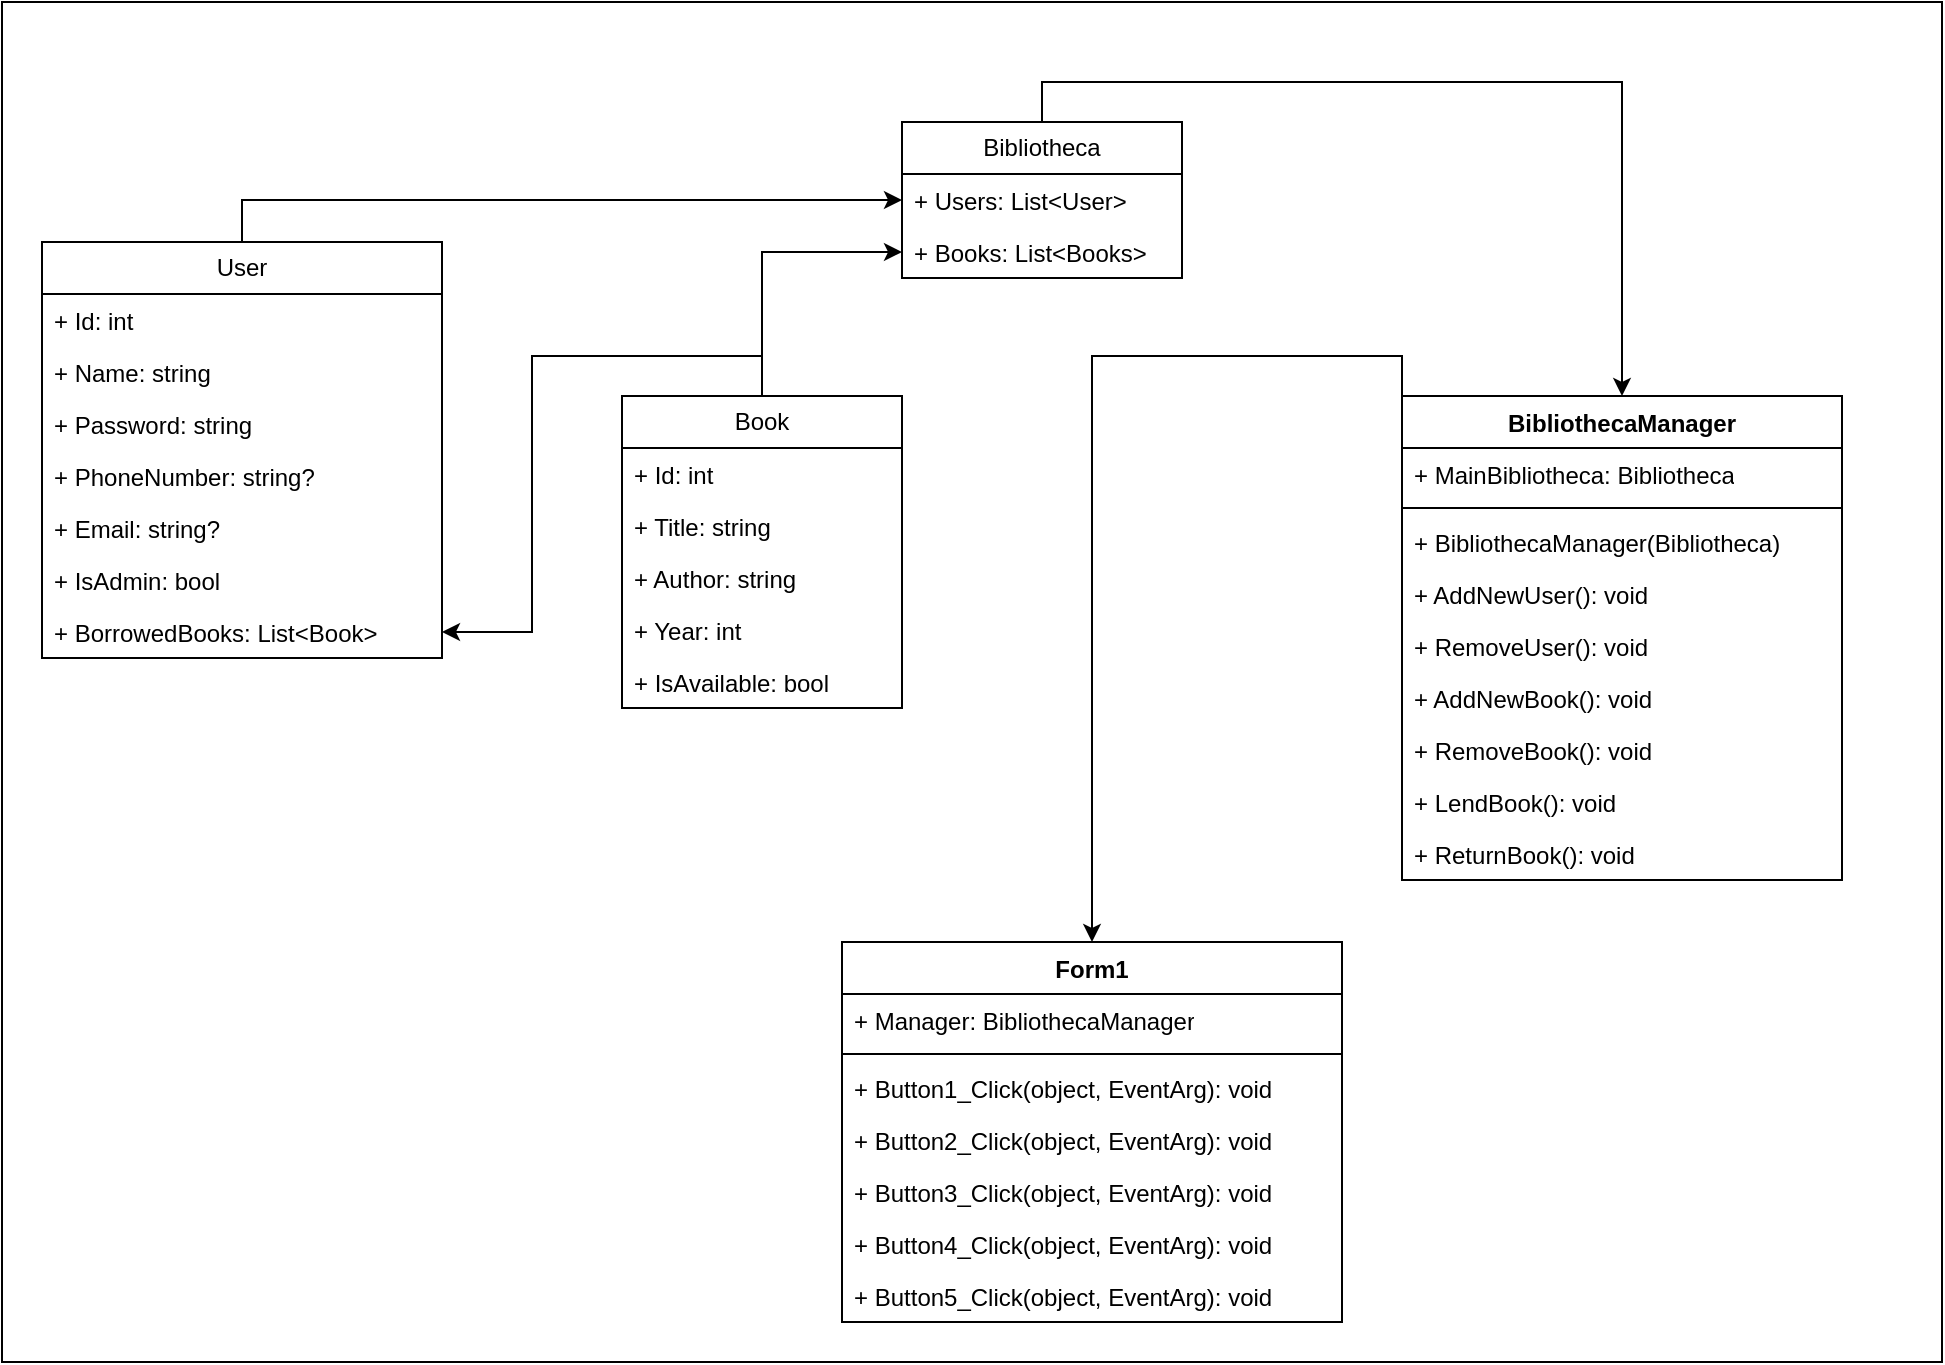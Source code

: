 <mxfile version="26.1.1">
  <diagram name="Page-1" id="UCFofLgW9DymGZLk6CIj">
    <mxGraphModel dx="1235" dy="665" grid="1" gridSize="10" guides="1" tooltips="1" connect="1" arrows="1" fold="1" page="1" pageScale="1" pageWidth="1169" pageHeight="826" math="0" shadow="0">
      <root>
        <mxCell id="0" />
        <mxCell id="1" parent="0" />
        <mxCell id="73ZCK1ZTorQY6tXTH6P5-40" value="" style="rounded=0;whiteSpace=wrap;html=1;" vertex="1" parent="1">
          <mxGeometry x="40" y="60" width="970" height="680" as="geometry" />
        </mxCell>
        <mxCell id="73ZCK1ZTorQY6tXTH6P5-38" style="edgeStyle=orthogonalEdgeStyle;rounded=0;orthogonalLoop=1;jettySize=auto;html=1;exitX=0.5;exitY=0;exitDx=0;exitDy=0;entryX=0;entryY=0.5;entryDx=0;entryDy=0;" edge="1" parent="1" source="73ZCK1ZTorQY6tXTH6P5-1" target="73ZCK1ZTorQY6tXTH6P5-22">
          <mxGeometry relative="1" as="geometry" />
        </mxCell>
        <mxCell id="73ZCK1ZTorQY6tXTH6P5-1" value="User" style="swimlane;fontStyle=0;childLayout=stackLayout;horizontal=1;startSize=26;fillColor=none;horizontalStack=0;resizeParent=1;resizeParentMax=0;resizeLast=0;collapsible=1;marginBottom=0;whiteSpace=wrap;html=1;" vertex="1" parent="1">
          <mxGeometry x="60" y="180" width="200" height="208" as="geometry" />
        </mxCell>
        <mxCell id="73ZCK1ZTorQY6tXTH6P5-9" value="+ Id: int" style="text;strokeColor=none;fillColor=none;align=left;verticalAlign=top;spacingLeft=4;spacingRight=4;overflow=hidden;rotatable=0;points=[[0,0.5],[1,0.5]];portConstraint=eastwest;whiteSpace=wrap;html=1;" vertex="1" parent="73ZCK1ZTorQY6tXTH6P5-1">
          <mxGeometry y="26" width="200" height="26" as="geometry" />
        </mxCell>
        <mxCell id="73ZCK1ZTorQY6tXTH6P5-2" value="+ Name: string" style="text;strokeColor=none;fillColor=none;align=left;verticalAlign=top;spacingLeft=4;spacingRight=4;overflow=hidden;rotatable=0;points=[[0,0.5],[1,0.5]];portConstraint=eastwest;whiteSpace=wrap;html=1;" vertex="1" parent="73ZCK1ZTorQY6tXTH6P5-1">
          <mxGeometry y="52" width="200" height="26" as="geometry" />
        </mxCell>
        <mxCell id="73ZCK1ZTorQY6tXTH6P5-3" value="+ Password: string" style="text;strokeColor=none;fillColor=none;align=left;verticalAlign=top;spacingLeft=4;spacingRight=4;overflow=hidden;rotatable=0;points=[[0,0.5],[1,0.5]];portConstraint=eastwest;whiteSpace=wrap;html=1;" vertex="1" parent="73ZCK1ZTorQY6tXTH6P5-1">
          <mxGeometry y="78" width="200" height="26" as="geometry" />
        </mxCell>
        <mxCell id="73ZCK1ZTorQY6tXTH6P5-4" value="+ PhoneNumber: string?" style="text;strokeColor=none;fillColor=none;align=left;verticalAlign=top;spacingLeft=4;spacingRight=4;overflow=hidden;rotatable=0;points=[[0,0.5],[1,0.5]];portConstraint=eastwest;whiteSpace=wrap;html=1;" vertex="1" parent="73ZCK1ZTorQY6tXTH6P5-1">
          <mxGeometry y="104" width="200" height="26" as="geometry" />
        </mxCell>
        <mxCell id="73ZCK1ZTorQY6tXTH6P5-11" value="+ Email: string?" style="text;strokeColor=none;fillColor=none;align=left;verticalAlign=top;spacingLeft=4;spacingRight=4;overflow=hidden;rotatable=0;points=[[0,0.5],[1,0.5]];portConstraint=eastwest;whiteSpace=wrap;html=1;" vertex="1" parent="73ZCK1ZTorQY6tXTH6P5-1">
          <mxGeometry y="130" width="200" height="26" as="geometry" />
        </mxCell>
        <mxCell id="73ZCK1ZTorQY6tXTH6P5-10" value="+ IsAdmin: bool" style="text;strokeColor=none;fillColor=none;align=left;verticalAlign=top;spacingLeft=4;spacingRight=4;overflow=hidden;rotatable=0;points=[[0,0.5],[1,0.5]];portConstraint=eastwest;whiteSpace=wrap;html=1;" vertex="1" parent="73ZCK1ZTorQY6tXTH6P5-1">
          <mxGeometry y="156" width="200" height="26" as="geometry" />
        </mxCell>
        <mxCell id="73ZCK1ZTorQY6tXTH6P5-12" value="+ BorrowedBooks: List&amp;lt;Book&amp;gt;" style="text;strokeColor=none;fillColor=none;align=left;verticalAlign=top;spacingLeft=4;spacingRight=4;overflow=hidden;rotatable=0;points=[[0,0.5],[1,0.5]];portConstraint=eastwest;whiteSpace=wrap;html=1;" vertex="1" parent="73ZCK1ZTorQY6tXTH6P5-1">
          <mxGeometry y="182" width="200" height="26" as="geometry" />
        </mxCell>
        <mxCell id="73ZCK1ZTorQY6tXTH6P5-35" style="edgeStyle=orthogonalEdgeStyle;rounded=0;orthogonalLoop=1;jettySize=auto;html=1;exitX=0.5;exitY=0;exitDx=0;exitDy=0;entryX=1;entryY=0.5;entryDx=0;entryDy=0;" edge="1" parent="1" source="73ZCK1ZTorQY6tXTH6P5-14" target="73ZCK1ZTorQY6tXTH6P5-12">
          <mxGeometry relative="1" as="geometry" />
        </mxCell>
        <mxCell id="73ZCK1ZTorQY6tXTH6P5-36" style="edgeStyle=orthogonalEdgeStyle;rounded=0;orthogonalLoop=1;jettySize=auto;html=1;exitX=0.5;exitY=0;exitDx=0;exitDy=0;entryX=0;entryY=0.5;entryDx=0;entryDy=0;" edge="1" parent="1" source="73ZCK1ZTorQY6tXTH6P5-14" target="73ZCK1ZTorQY6tXTH6P5-23">
          <mxGeometry relative="1" as="geometry" />
        </mxCell>
        <mxCell id="73ZCK1ZTorQY6tXTH6P5-14" value="Book" style="swimlane;fontStyle=0;childLayout=stackLayout;horizontal=1;startSize=26;fillColor=none;horizontalStack=0;resizeParent=1;resizeParentMax=0;resizeLast=0;collapsible=1;marginBottom=0;whiteSpace=wrap;html=1;" vertex="1" parent="1">
          <mxGeometry x="350" y="257" width="140" height="156" as="geometry">
            <mxRectangle x="440" y="194" width="70" height="30" as="alternateBounds" />
          </mxGeometry>
        </mxCell>
        <mxCell id="73ZCK1ZTorQY6tXTH6P5-15" value="+ Id: int" style="text;strokeColor=none;fillColor=none;align=left;verticalAlign=top;spacingLeft=4;spacingRight=4;overflow=hidden;rotatable=0;points=[[0,0.5],[1,0.5]];portConstraint=eastwest;whiteSpace=wrap;html=1;" vertex="1" parent="73ZCK1ZTorQY6tXTH6P5-14">
          <mxGeometry y="26" width="140" height="26" as="geometry" />
        </mxCell>
        <mxCell id="73ZCK1ZTorQY6tXTH6P5-16" value="+ Title: string" style="text;strokeColor=none;fillColor=none;align=left;verticalAlign=top;spacingLeft=4;spacingRight=4;overflow=hidden;rotatable=0;points=[[0,0.5],[1,0.5]];portConstraint=eastwest;whiteSpace=wrap;html=1;" vertex="1" parent="73ZCK1ZTorQY6tXTH6P5-14">
          <mxGeometry y="52" width="140" height="26" as="geometry" />
        </mxCell>
        <mxCell id="73ZCK1ZTorQY6tXTH6P5-17" value="+ Author: string" style="text;strokeColor=none;fillColor=none;align=left;verticalAlign=top;spacingLeft=4;spacingRight=4;overflow=hidden;rotatable=0;points=[[0,0.5],[1,0.5]];portConstraint=eastwest;whiteSpace=wrap;html=1;" vertex="1" parent="73ZCK1ZTorQY6tXTH6P5-14">
          <mxGeometry y="78" width="140" height="26" as="geometry" />
        </mxCell>
        <mxCell id="73ZCK1ZTorQY6tXTH6P5-18" value="+ Year: int" style="text;strokeColor=none;fillColor=none;align=left;verticalAlign=top;spacingLeft=4;spacingRight=4;overflow=hidden;rotatable=0;points=[[0,0.5],[1,0.5]];portConstraint=eastwest;whiteSpace=wrap;html=1;" vertex="1" parent="73ZCK1ZTorQY6tXTH6P5-14">
          <mxGeometry y="104" width="140" height="26" as="geometry" />
        </mxCell>
        <mxCell id="73ZCK1ZTorQY6tXTH6P5-19" value="+ IsAvailable: bool" style="text;strokeColor=none;fillColor=none;align=left;verticalAlign=top;spacingLeft=4;spacingRight=4;overflow=hidden;rotatable=0;points=[[0,0.5],[1,0.5]];portConstraint=eastwest;whiteSpace=wrap;html=1;" vertex="1" parent="73ZCK1ZTorQY6tXTH6P5-14">
          <mxGeometry y="130" width="140" height="26" as="geometry" />
        </mxCell>
        <mxCell id="73ZCK1ZTorQY6tXTH6P5-39" style="edgeStyle=orthogonalEdgeStyle;rounded=0;orthogonalLoop=1;jettySize=auto;html=1;exitX=0.5;exitY=0;exitDx=0;exitDy=0;entryX=0.5;entryY=0;entryDx=0;entryDy=0;" edge="1" parent="1" source="73ZCK1ZTorQY6tXTH6P5-21" target="73ZCK1ZTorQY6tXTH6P5-25">
          <mxGeometry relative="1" as="geometry" />
        </mxCell>
        <mxCell id="73ZCK1ZTorQY6tXTH6P5-21" value="Bibliotheca" style="swimlane;fontStyle=0;childLayout=stackLayout;horizontal=1;startSize=26;fillColor=none;horizontalStack=0;resizeParent=1;resizeParentMax=0;resizeLast=0;collapsible=1;marginBottom=0;whiteSpace=wrap;html=1;" vertex="1" parent="1">
          <mxGeometry x="490" y="120" width="140" height="78" as="geometry" />
        </mxCell>
        <mxCell id="73ZCK1ZTorQY6tXTH6P5-22" value="+ Users: List&amp;lt;User&amp;gt;" style="text;strokeColor=none;fillColor=none;align=left;verticalAlign=top;spacingLeft=4;spacingRight=4;overflow=hidden;rotatable=0;points=[[0,0.5],[1,0.5]];portConstraint=eastwest;whiteSpace=wrap;html=1;" vertex="1" parent="73ZCK1ZTorQY6tXTH6P5-21">
          <mxGeometry y="26" width="140" height="26" as="geometry" />
        </mxCell>
        <mxCell id="73ZCK1ZTorQY6tXTH6P5-23" value="+ Books: List&amp;lt;Books&amp;gt;" style="text;strokeColor=none;fillColor=none;align=left;verticalAlign=top;spacingLeft=4;spacingRight=4;overflow=hidden;rotatable=0;points=[[0,0.5],[1,0.5]];portConstraint=eastwest;whiteSpace=wrap;html=1;" vertex="1" parent="73ZCK1ZTorQY6tXTH6P5-21">
          <mxGeometry y="52" width="140" height="26" as="geometry" />
        </mxCell>
        <mxCell id="73ZCK1ZTorQY6tXTH6P5-55" style="edgeStyle=orthogonalEdgeStyle;rounded=0;orthogonalLoop=1;jettySize=auto;html=1;exitX=0;exitY=0;exitDx=0;exitDy=0;entryX=0.5;entryY=0;entryDx=0;entryDy=0;" edge="1" parent="1" source="73ZCK1ZTorQY6tXTH6P5-25" target="73ZCK1ZTorQY6tXTH6P5-46">
          <mxGeometry relative="1" as="geometry" />
        </mxCell>
        <mxCell id="73ZCK1ZTorQY6tXTH6P5-25" value="BibliothecaManager" style="swimlane;fontStyle=1;align=center;verticalAlign=top;childLayout=stackLayout;horizontal=1;startSize=26;horizontalStack=0;resizeParent=1;resizeParentMax=0;resizeLast=0;collapsible=1;marginBottom=0;whiteSpace=wrap;html=1;" vertex="1" parent="1">
          <mxGeometry x="740" y="257" width="220" height="242" as="geometry" />
        </mxCell>
        <mxCell id="73ZCK1ZTorQY6tXTH6P5-26" value="+ MainBibliotheca:&amp;nbsp;Bibliotheca" style="text;strokeColor=none;fillColor=none;align=left;verticalAlign=top;spacingLeft=4;spacingRight=4;overflow=hidden;rotatable=0;points=[[0,0.5],[1,0.5]];portConstraint=eastwest;whiteSpace=wrap;html=1;" vertex="1" parent="73ZCK1ZTorQY6tXTH6P5-25">
          <mxGeometry y="26" width="220" height="26" as="geometry" />
        </mxCell>
        <mxCell id="73ZCK1ZTorQY6tXTH6P5-27" value="" style="line;strokeWidth=1;fillColor=none;align=left;verticalAlign=middle;spacingTop=-1;spacingLeft=3;spacingRight=3;rotatable=0;labelPosition=right;points=[];portConstraint=eastwest;strokeColor=inherit;" vertex="1" parent="73ZCK1ZTorQY6tXTH6P5-25">
          <mxGeometry y="52" width="220" height="8" as="geometry" />
        </mxCell>
        <mxCell id="73ZCK1ZTorQY6tXTH6P5-28" value="&lt;span style=&quot;color: rgba(0, 0, 0, 0); font-family: monospace; font-size: 0px; text-wrap-mode: nowrap;&quot;&gt;%3CmxGraphModel%3E%3Croot%3E%3CmxCell%20id%3D%220%22%2F%3E%3CmxCell%20id%3D%221%22%20parent%3D%220%22%2F%3E%3CmxCell%20id%3D%222%22%20value%3D%22%2B%20method(type)%3A%20type%22%20style%3D%22text%3BstrokeColor%3Dnone%3BfillColor%3Dnone%3Balign%3Dleft%3BverticalAlign%3Dtop%3BspacingLeft%3D4%3BspacingRight%3D4%3Boverflow%3Dhidden%3Brotatable%3D0%3Bpoints%3D%5B%5B0%2C0.5%5D%2C%5B1%2C0.5%5D%5D%3BportConstraint%3Deastwest%3BwhiteSpace%3Dwrap%3Bhtml%3D1%3B%22%20vertex%3D%221%22%20parent%3D%221%22%3E%3CmxGeometry%20x%3D%22620%22%20y%3D%22450%22%20width%3D%22220%22%20height%3D%2226%22%20as%3D%22geometry%22%2F%3E%3C%2FmxCell%3E%3C%2Froot%3E%3C%2FmxGraphModel%3E&lt;/span&gt;+&amp;nbsp;BibliothecaManager(Bibliotheca)" style="text;strokeColor=none;fillColor=none;align=left;verticalAlign=top;spacingLeft=4;spacingRight=4;overflow=hidden;rotatable=0;points=[[0,0.5],[1,0.5]];portConstraint=eastwest;whiteSpace=wrap;html=1;" vertex="1" parent="73ZCK1ZTorQY6tXTH6P5-25">
          <mxGeometry y="60" width="220" height="26" as="geometry" />
        </mxCell>
        <mxCell id="73ZCK1ZTorQY6tXTH6P5-30" value="+ AddNewUser(): void" style="text;strokeColor=none;fillColor=none;align=left;verticalAlign=top;spacingLeft=4;spacingRight=4;overflow=hidden;rotatable=0;points=[[0,0.5],[1,0.5]];portConstraint=eastwest;whiteSpace=wrap;html=1;" vertex="1" parent="73ZCK1ZTorQY6tXTH6P5-25">
          <mxGeometry y="86" width="220" height="26" as="geometry" />
        </mxCell>
        <mxCell id="73ZCK1ZTorQY6tXTH6P5-29" value="+ RemoveUser(): void" style="text;strokeColor=none;fillColor=none;align=left;verticalAlign=top;spacingLeft=4;spacingRight=4;overflow=hidden;rotatable=0;points=[[0,0.5],[1,0.5]];portConstraint=eastwest;whiteSpace=wrap;html=1;" vertex="1" parent="73ZCK1ZTorQY6tXTH6P5-25">
          <mxGeometry y="112" width="220" height="26" as="geometry" />
        </mxCell>
        <mxCell id="73ZCK1ZTorQY6tXTH6P5-31" value="+ AddNewBook(): void" style="text;strokeColor=none;fillColor=none;align=left;verticalAlign=top;spacingLeft=4;spacingRight=4;overflow=hidden;rotatable=0;points=[[0,0.5],[1,0.5]];portConstraint=eastwest;whiteSpace=wrap;html=1;" vertex="1" parent="73ZCK1ZTorQY6tXTH6P5-25">
          <mxGeometry y="138" width="220" height="26" as="geometry" />
        </mxCell>
        <mxCell id="73ZCK1ZTorQY6tXTH6P5-32" value="+ RemoveBook(): void" style="text;strokeColor=none;fillColor=none;align=left;verticalAlign=top;spacingLeft=4;spacingRight=4;overflow=hidden;rotatable=0;points=[[0,0.5],[1,0.5]];portConstraint=eastwest;whiteSpace=wrap;html=1;" vertex="1" parent="73ZCK1ZTorQY6tXTH6P5-25">
          <mxGeometry y="164" width="220" height="26" as="geometry" />
        </mxCell>
        <mxCell id="73ZCK1ZTorQY6tXTH6P5-34" value="+ LendBook(): void" style="text;strokeColor=none;fillColor=none;align=left;verticalAlign=top;spacingLeft=4;spacingRight=4;overflow=hidden;rotatable=0;points=[[0,0.5],[1,0.5]];portConstraint=eastwest;whiteSpace=wrap;html=1;" vertex="1" parent="73ZCK1ZTorQY6tXTH6P5-25">
          <mxGeometry y="190" width="220" height="26" as="geometry" />
        </mxCell>
        <mxCell id="73ZCK1ZTorQY6tXTH6P5-33" value="+ ReturnBook(): void" style="text;strokeColor=none;fillColor=none;align=left;verticalAlign=top;spacingLeft=4;spacingRight=4;overflow=hidden;rotatable=0;points=[[0,0.5],[1,0.5]];portConstraint=eastwest;whiteSpace=wrap;html=1;" vertex="1" parent="73ZCK1ZTorQY6tXTH6P5-25">
          <mxGeometry y="216" width="220" height="26" as="geometry" />
        </mxCell>
        <mxCell id="73ZCK1ZTorQY6tXTH6P5-46" value="Form1" style="swimlane;fontStyle=1;align=center;verticalAlign=top;childLayout=stackLayout;horizontal=1;startSize=26;horizontalStack=0;resizeParent=1;resizeParentMax=0;resizeLast=0;collapsible=1;marginBottom=0;whiteSpace=wrap;html=1;" vertex="1" parent="1">
          <mxGeometry x="460" y="530" width="250" height="190" as="geometry" />
        </mxCell>
        <mxCell id="73ZCK1ZTorQY6tXTH6P5-47" value="+ Manager: BibliothecaManager" style="text;strokeColor=none;fillColor=none;align=left;verticalAlign=top;spacingLeft=4;spacingRight=4;overflow=hidden;rotatable=0;points=[[0,0.5],[1,0.5]];portConstraint=eastwest;whiteSpace=wrap;html=1;" vertex="1" parent="73ZCK1ZTorQY6tXTH6P5-46">
          <mxGeometry y="26" width="250" height="26" as="geometry" />
        </mxCell>
        <mxCell id="73ZCK1ZTorQY6tXTH6P5-48" value="" style="line;strokeWidth=1;fillColor=none;align=left;verticalAlign=middle;spacingTop=-1;spacingLeft=3;spacingRight=3;rotatable=0;labelPosition=right;points=[];portConstraint=eastwest;strokeColor=inherit;" vertex="1" parent="73ZCK1ZTorQY6tXTH6P5-46">
          <mxGeometry y="52" width="250" height="8" as="geometry" />
        </mxCell>
        <mxCell id="73ZCK1ZTorQY6tXTH6P5-49" value="+ Button1_Click(object, EventArg): void" style="text;strokeColor=none;fillColor=none;align=left;verticalAlign=top;spacingLeft=4;spacingRight=4;overflow=hidden;rotatable=0;points=[[0,0.5],[1,0.5]];portConstraint=eastwest;whiteSpace=wrap;html=1;" vertex="1" parent="73ZCK1ZTorQY6tXTH6P5-46">
          <mxGeometry y="60" width="250" height="26" as="geometry" />
        </mxCell>
        <mxCell id="73ZCK1ZTorQY6tXTH6P5-51" value="+ Button2_Click(object, EventArg): void" style="text;strokeColor=none;fillColor=none;align=left;verticalAlign=top;spacingLeft=4;spacingRight=4;overflow=hidden;rotatable=0;points=[[0,0.5],[1,0.5]];portConstraint=eastwest;whiteSpace=wrap;html=1;" vertex="1" parent="73ZCK1ZTorQY6tXTH6P5-46">
          <mxGeometry y="86" width="250" height="26" as="geometry" />
        </mxCell>
        <mxCell id="73ZCK1ZTorQY6tXTH6P5-52" value="+ Button3_Click(object, EventArg): void" style="text;strokeColor=none;fillColor=none;align=left;verticalAlign=top;spacingLeft=4;spacingRight=4;overflow=hidden;rotatable=0;points=[[0,0.5],[1,0.5]];portConstraint=eastwest;whiteSpace=wrap;html=1;" vertex="1" parent="73ZCK1ZTorQY6tXTH6P5-46">
          <mxGeometry y="112" width="250" height="26" as="geometry" />
        </mxCell>
        <mxCell id="73ZCK1ZTorQY6tXTH6P5-53" value="+ Button4_Click(object, EventArg): void" style="text;strokeColor=none;fillColor=none;align=left;verticalAlign=top;spacingLeft=4;spacingRight=4;overflow=hidden;rotatable=0;points=[[0,0.5],[1,0.5]];portConstraint=eastwest;whiteSpace=wrap;html=1;" vertex="1" parent="73ZCK1ZTorQY6tXTH6P5-46">
          <mxGeometry y="138" width="250" height="26" as="geometry" />
        </mxCell>
        <mxCell id="73ZCK1ZTorQY6tXTH6P5-50" value="+ Button5_Click(object, EventArg): void" style="text;strokeColor=none;fillColor=none;align=left;verticalAlign=top;spacingLeft=4;spacingRight=4;overflow=hidden;rotatable=0;points=[[0,0.5],[1,0.5]];portConstraint=eastwest;whiteSpace=wrap;html=1;" vertex="1" parent="73ZCK1ZTorQY6tXTH6P5-46">
          <mxGeometry y="164" width="250" height="26" as="geometry" />
        </mxCell>
      </root>
    </mxGraphModel>
  </diagram>
</mxfile>
